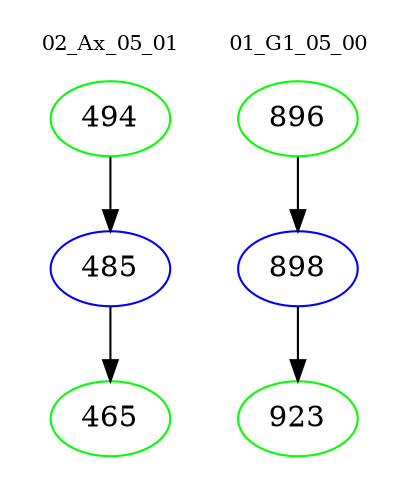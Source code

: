 digraph{
subgraph cluster_0 {
color = white
label = "02_Ax_05_01";
fontsize=10;
T0_494 [label="494", color="green"]
T0_494 -> T0_485 [color="black"]
T0_485 [label="485", color="blue"]
T0_485 -> T0_465 [color="black"]
T0_465 [label="465", color="green"]
}
subgraph cluster_1 {
color = white
label = "01_G1_05_00";
fontsize=10;
T1_896 [label="896", color="green"]
T1_896 -> T1_898 [color="black"]
T1_898 [label="898", color="blue"]
T1_898 -> T1_923 [color="black"]
T1_923 [label="923", color="green"]
}
}
